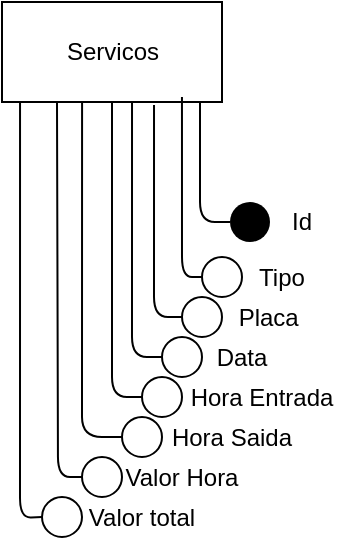 <mxfile version="13.11.0" type="device"><diagram id="xfvEJ2GzqmCO5enGHtXh" name="Page-1"><mxGraphModel dx="1422" dy="794" grid="1" gridSize="10" guides="1" tooltips="1" connect="1" arrows="1" fold="1" page="1" pageScale="1" pageWidth="827" pageHeight="1169" math="0" shadow="0"><root><mxCell id="0"/><mxCell id="1" parent="0"/><mxCell id="xD52zlWxujWivkdao8ci-3" value="Servicos" style="html=1;" parent="1" vertex="1"><mxGeometry x="280" y="70" width="110" height="50" as="geometry"/></mxCell><mxCell id="xD52zlWxujWivkdao8ci-13" value="" style="endArrow=none;html=1;entryX=0.818;entryY=0.95;entryDx=0;entryDy=0;entryPerimeter=0;exitX=0;exitY=0.5;exitDx=0;exitDy=0;" parent="1" source="xD52zlWxujWivkdao8ci-16" target="xD52zlWxujWivkdao8ci-3" edge="1"><mxGeometry width="50" height="50" relative="1" as="geometry"><mxPoint x="380" y="180" as="sourcePoint"/><mxPoint x="370" y="187.5" as="targetPoint"/><Array as="points"><mxPoint x="370" y="207.5"/></Array></mxGeometry></mxCell><mxCell id="xD52zlWxujWivkdao8ci-14" value="" style="endArrow=none;html=1;exitX=0;exitY=0.5;exitDx=0;exitDy=0;entryX=0.691;entryY=1.03;entryDx=0;entryDy=0;entryPerimeter=0;" parent="1" source="xD52zlWxujWivkdao8ci-17" target="xD52zlWxujWivkdao8ci-3" edge="1"><mxGeometry width="50" height="50" relative="1" as="geometry"><mxPoint x="370" y="227.5" as="sourcePoint"/><mxPoint x="344" y="197.5" as="targetPoint"/><Array as="points"><mxPoint x="356" y="227.5"/></Array></mxGeometry></mxCell><mxCell id="xD52zlWxujWivkdao8ci-15" value="" style="endArrow=none;html=1;exitX=0;exitY=0.5;exitDx=0;exitDy=0;entryX=0.591;entryY=0.99;entryDx=0;entryDy=0;entryPerimeter=0;" parent="1" source="xD52zlWxujWivkdao8ci-40" target="xD52zlWxujWivkdao8ci-3" edge="1"><mxGeometry width="50" height="50" relative="1" as="geometry"><mxPoint x="340" y="267.5" as="sourcePoint"/><mxPoint x="335" y="197.5" as="targetPoint"/><Array as="points"><mxPoint x="345" y="247.5"/></Array></mxGeometry></mxCell><mxCell id="xD52zlWxujWivkdao8ci-16" value="" style="ellipse;" parent="1" vertex="1"><mxGeometry x="380" y="197.5" width="20" height="20" as="geometry"/></mxCell><mxCell id="xD52zlWxujWivkdao8ci-17" value="" style="ellipse;" parent="1" vertex="1"><mxGeometry x="370" y="217.5" width="20" height="20" as="geometry"/></mxCell><mxCell id="xD52zlWxujWivkdao8ci-19" value="Placa&amp;nbsp;" style="text;html=1;strokeColor=none;fillColor=none;align=center;verticalAlign=middle;whiteSpace=wrap;rounded=0;" parent="1" vertex="1"><mxGeometry x="390" y="217.5" width="50" height="20" as="geometry"/></mxCell><mxCell id="xD52zlWxujWivkdao8ci-22" value="Data" style="text;html=1;strokeColor=none;fillColor=none;align=center;verticalAlign=middle;whiteSpace=wrap;rounded=0;" parent="1" vertex="1"><mxGeometry x="380" y="237.5" width="40" height="20" as="geometry"/></mxCell><mxCell id="xD52zlWxujWivkdao8ci-24" value="" style="endArrow=none;html=1;exitX=0;exitY=0.5;exitDx=0;exitDy=0;entryX=0.5;entryY=1;entryDx=0;entryDy=0;" parent="1" source="xD52zlWxujWivkdao8ci-25" target="xD52zlWxujWivkdao8ci-3" edge="1"><mxGeometry width="50" height="50" relative="1" as="geometry"><mxPoint x="340" y="295" as="sourcePoint"/><mxPoint x="320" y="187.5" as="targetPoint"/><Array as="points"><mxPoint x="335" y="267.5"/></Array></mxGeometry></mxCell><mxCell id="xD52zlWxujWivkdao8ci-25" value="" style="ellipse;" parent="1" vertex="1"><mxGeometry x="350" y="257.5" width="20" height="20" as="geometry"/></mxCell><mxCell id="xD52zlWxujWivkdao8ci-28" value="Valor Hora&lt;br&gt;" style="text;html=1;strokeColor=none;fillColor=none;align=center;verticalAlign=middle;whiteSpace=wrap;rounded=0;" parent="1" vertex="1"><mxGeometry x="340" y="297.5" width="60" height="20" as="geometry"/></mxCell><mxCell id="xD52zlWxujWivkdao8ci-29" value="Hora Entrada" style="text;html=1;strokeColor=none;fillColor=none;align=center;verticalAlign=middle;whiteSpace=wrap;rounded=0;" parent="1" vertex="1"><mxGeometry x="370" y="257.5" width="80" height="20" as="geometry"/></mxCell><mxCell id="xD52zlWxujWivkdao8ci-30" value="" style="endArrow=none;html=1;entryX=0.364;entryY=0.99;entryDx=0;entryDy=0;entryPerimeter=0;exitX=0;exitY=0.5;exitDx=0;exitDy=0;exitPerimeter=0;" parent="1" source="xD52zlWxujWivkdao8ci-31" target="xD52zlWxujWivkdao8ci-3" edge="1"><mxGeometry width="50" height="50" relative="1" as="geometry"><mxPoint x="340" y="297.5" as="sourcePoint"/><mxPoint x="320" y="197.5" as="targetPoint"/><Array as="points"><mxPoint x="320" y="287.5"/></Array></mxGeometry></mxCell><mxCell id="xD52zlWxujWivkdao8ci-31" value="" style="ellipse;" parent="1" vertex="1"><mxGeometry x="340" y="277.5" width="20" height="20" as="geometry"/></mxCell><mxCell id="xD52zlWxujWivkdao8ci-34" value="Hora Saida" style="text;html=1;strokeColor=none;fillColor=none;align=center;verticalAlign=middle;whiteSpace=wrap;rounded=0;" parent="1" vertex="1"><mxGeometry x="350" y="277.5" width="90" height="20" as="geometry"/></mxCell><mxCell id="xD52zlWxujWivkdao8ci-35" value="" style="endArrow=none;html=1;exitX=0;exitY=0.5;exitDx=0;exitDy=0;entryX=0.25;entryY=1;entryDx=0;entryDy=0;" parent="1" source="xD52zlWxujWivkdao8ci-36" target="xD52zlWxujWivkdao8ci-3" edge="1"><mxGeometry width="50" height="50" relative="1" as="geometry"><mxPoint x="320" y="347.5" as="sourcePoint"/><mxPoint x="310" y="197.5" as="targetPoint"/><Array as="points"><mxPoint x="308" y="307.5"/></Array></mxGeometry></mxCell><mxCell id="xD52zlWxujWivkdao8ci-36" value="" style="ellipse;" parent="1" vertex="1"><mxGeometry x="320" y="297.5" width="20" height="20" as="geometry"/></mxCell><mxCell id="xD52zlWxujWivkdao8ci-38" value="Valor total" style="text;html=1;strokeColor=none;fillColor=none;align=center;verticalAlign=middle;whiteSpace=wrap;rounded=0;" parent="1" vertex="1"><mxGeometry x="320" y="317.5" width="60" height="20" as="geometry"/></mxCell><mxCell id="xD52zlWxujWivkdao8ci-40" value="" style="ellipse;" parent="1" vertex="1"><mxGeometry x="360" y="237.5" width="20" height="20" as="geometry"/></mxCell><mxCell id="xD52zlWxujWivkdao8ci-47" value="" style="endArrow=none;html=1;entryX=0.082;entryY=1;entryDx=0;entryDy=0;entryPerimeter=0;exitX=0;exitY=0.5;exitDx=0;exitDy=0;" parent="1" source="xD52zlWxujWivkdao8ci-48" target="xD52zlWxujWivkdao8ci-3" edge="1"><mxGeometry width="50" height="50" relative="1" as="geometry"><mxPoint x="303" y="308" as="sourcePoint"/><mxPoint x="290" y="130" as="targetPoint"/><Array as="points"><mxPoint x="289" y="328"/></Array></mxGeometry></mxCell><mxCell id="xD52zlWxujWivkdao8ci-48" value="" style="ellipse;" parent="1" vertex="1"><mxGeometry x="300" y="317.5" width="20" height="20" as="geometry"/></mxCell><mxCell id="xD52zlWxujWivkdao8ci-50" value="Tipo" style="text;html=1;strokeColor=none;fillColor=none;align=center;verticalAlign=middle;whiteSpace=wrap;rounded=0;" parent="1" vertex="1"><mxGeometry x="400" y="197.5" width="40" height="20" as="geometry"/></mxCell><mxCell id="ON6-CzypuJ3np2c2cDFZ-1" value="" style="endArrow=none;html=1;entryX=0.9;entryY=1;entryDx=0;entryDy=0;entryPerimeter=0;exitX=0;exitY=0.5;exitDx=0;exitDy=0;" edge="1" parent="1" source="ON6-CzypuJ3np2c2cDFZ-3" target="xD52zlWxujWivkdao8ci-3"><mxGeometry width="50" height="50" relative="1" as="geometry"><mxPoint x="390" y="180" as="sourcePoint"/><mxPoint x="379.98" y="127.5" as="targetPoint"/><Array as="points"><mxPoint x="379" y="180"/></Array></mxGeometry></mxCell><mxCell id="ON6-CzypuJ3np2c2cDFZ-3" value="" style="ellipse;fillColor=#000000;strokeColor=none;" vertex="1" parent="1"><mxGeometry x="394" y="170" width="20" height="20" as="geometry"/></mxCell><mxCell id="ON6-CzypuJ3np2c2cDFZ-4" value="Id" style="text;html=1;strokeColor=none;fillColor=none;align=center;verticalAlign=middle;whiteSpace=wrap;rounded=0;" vertex="1" parent="1"><mxGeometry x="410" y="170" width="40" height="20" as="geometry"/></mxCell></root></mxGraphModel></diagram></mxfile>